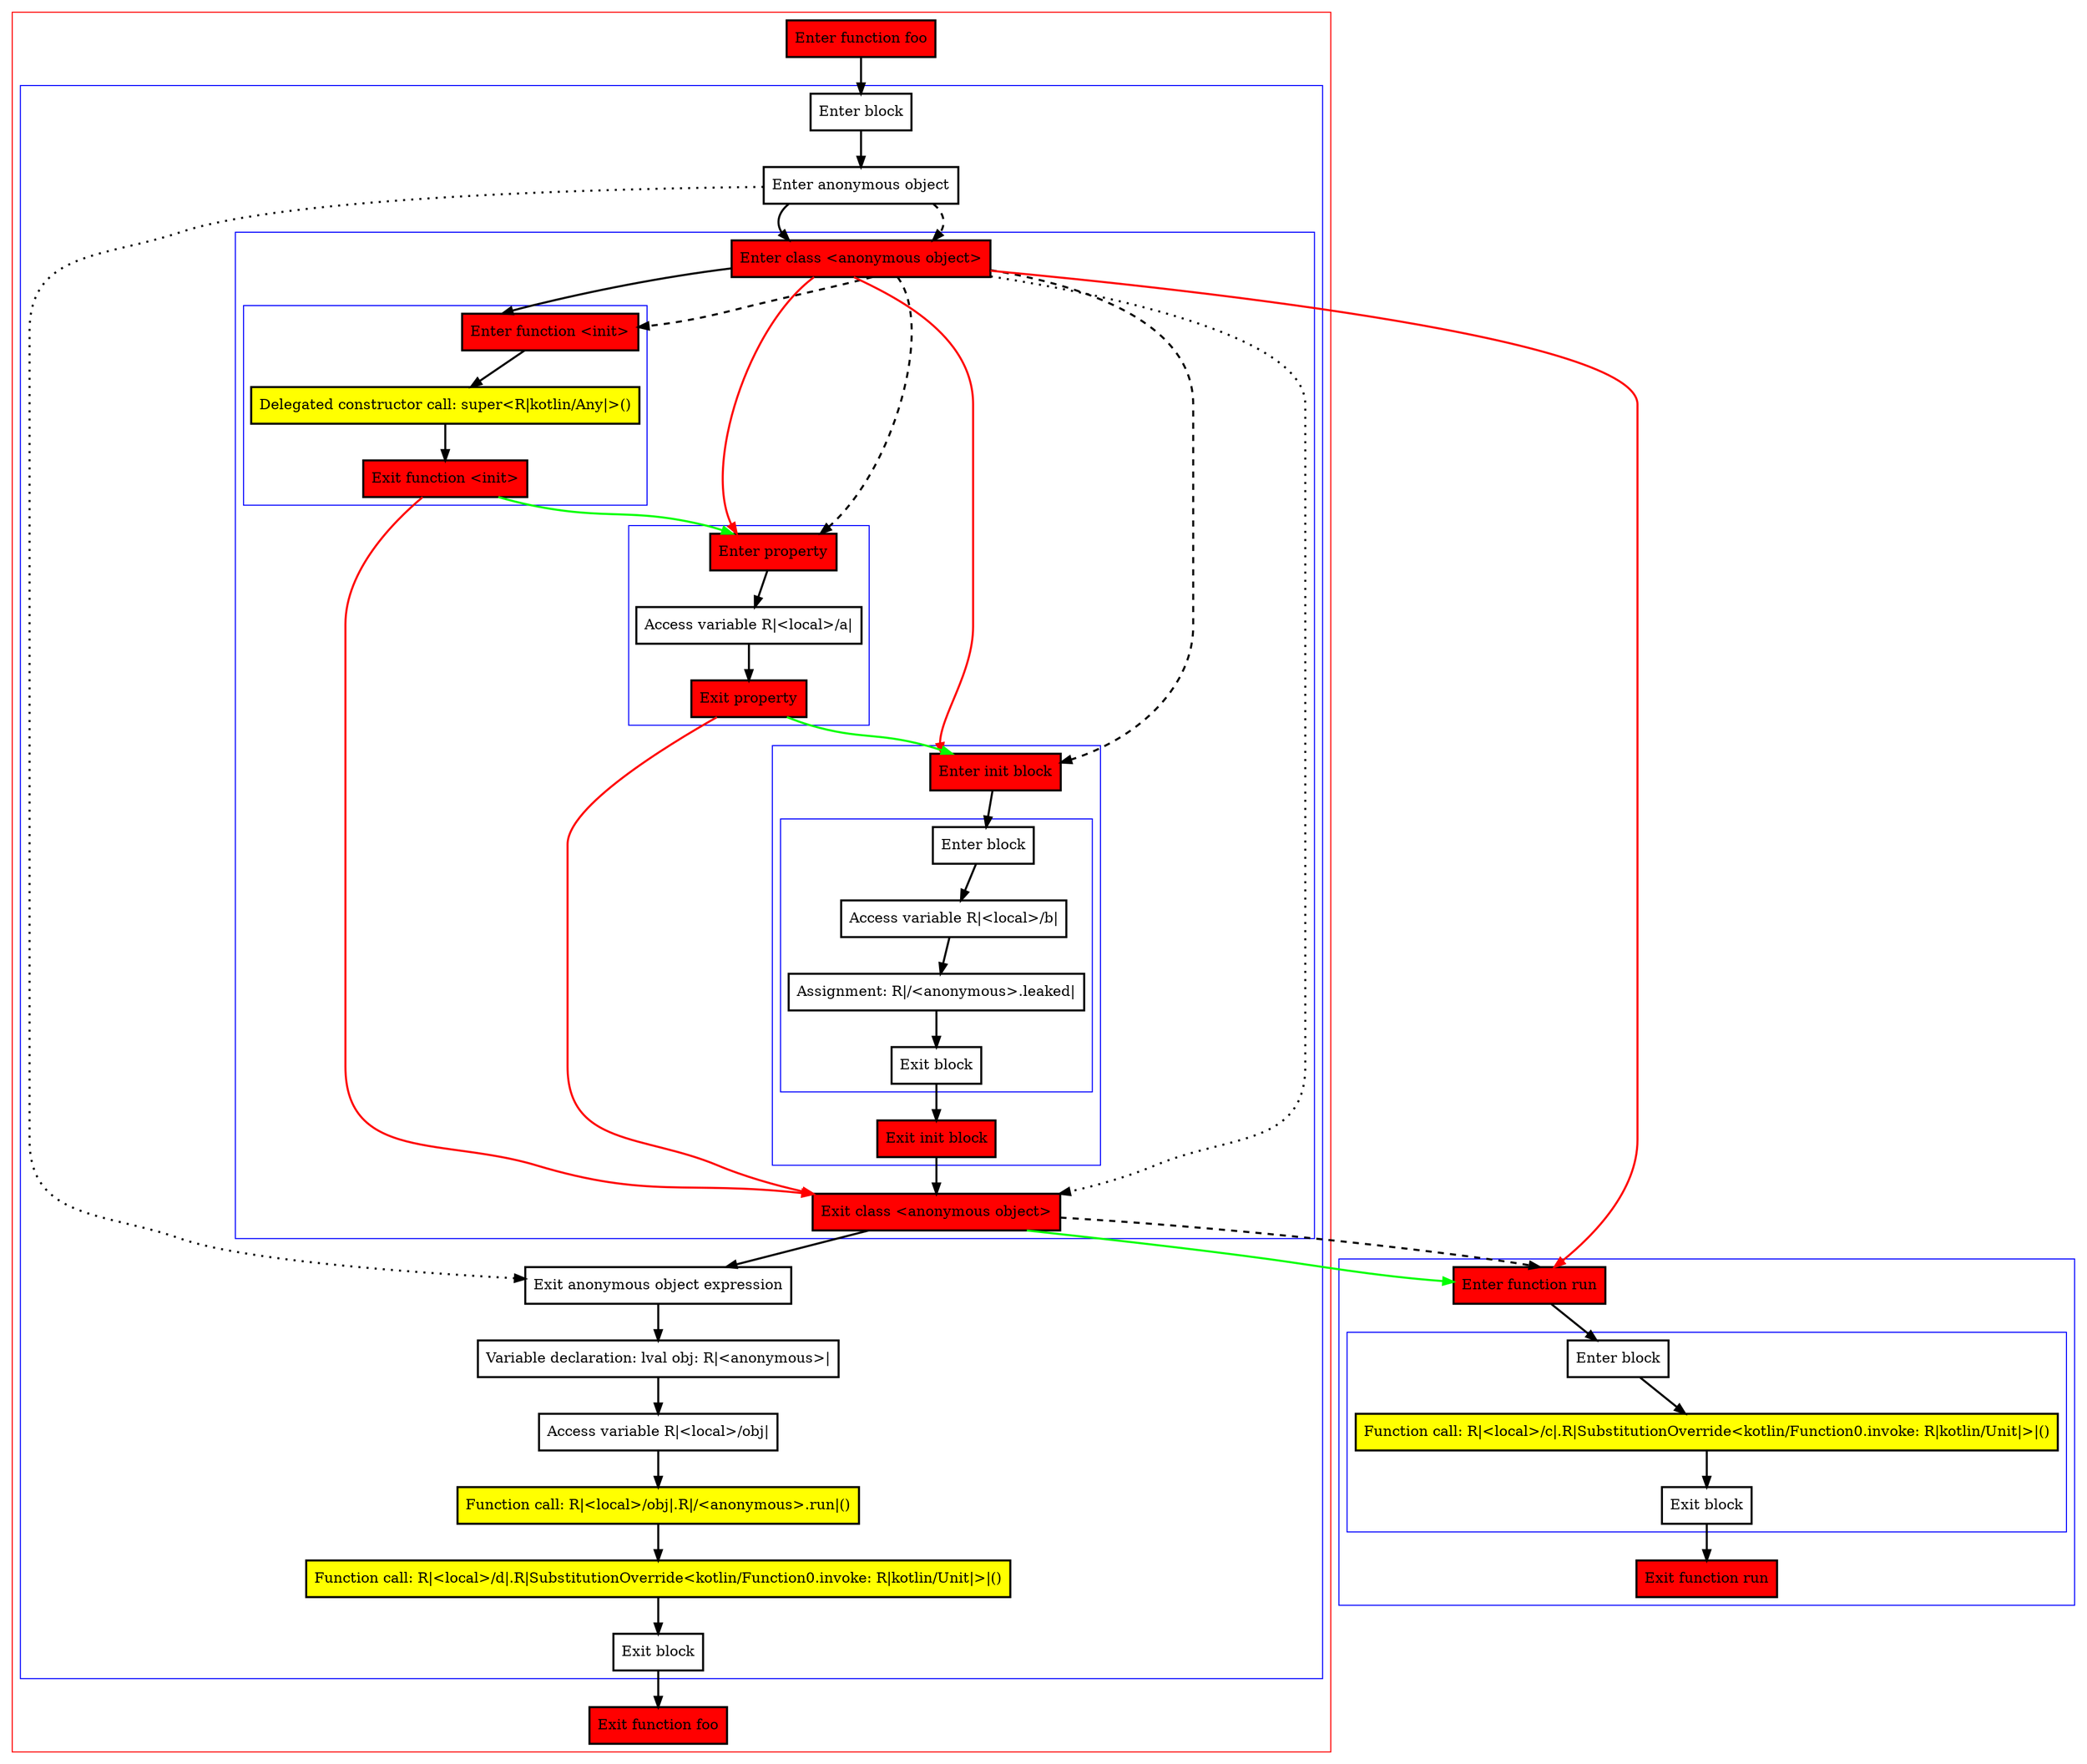 digraph inAnonymousObject_kt {
    graph [nodesep=3]
    node [shape=box penwidth=2]
    edge [penwidth=2]

    subgraph cluster_0 {
        color=red
        0 [label="Enter function foo" style="filled" fillcolor=red];
        subgraph cluster_1 {
            color=blue
            1 [label="Enter block"];
            2 [label="Enter anonymous object"];
            subgraph cluster_2 {
                color=blue
                3 [label="Enter class <anonymous object>" style="filled" fillcolor=red];
                subgraph cluster_3 {
                    color=blue
                    4 [label="Enter function <init>" style="filled" fillcolor=red];
                    5 [label="Delegated constructor call: super<R|kotlin/Any|>()" style="filled" fillcolor=yellow];
                    6 [label="Exit function <init>" style="filled" fillcolor=red];
                }
                subgraph cluster_4 {
                    color=blue
                    7 [label="Enter property" style="filled" fillcolor=red];
                    8 [label="Access variable R|<local>/a|"];
                    9 [label="Exit property" style="filled" fillcolor=red];
                }
                subgraph cluster_5 {
                    color=blue
                    10 [label="Enter init block" style="filled" fillcolor=red];
                    subgraph cluster_6 {
                        color=blue
                        11 [label="Enter block"];
                        12 [label="Access variable R|<local>/b|"];
                        13 [label="Assignment: R|/<anonymous>.leaked|"];
                        14 [label="Exit block"];
                    }
                    15 [label="Exit init block" style="filled" fillcolor=red];
                }
                16 [label="Exit class <anonymous object>" style="filled" fillcolor=red];
            }
            17 [label="Exit anonymous object expression"];
            18 [label="Variable declaration: lval obj: R|<anonymous>|"];
            19 [label="Access variable R|<local>/obj|"];
            20 [label="Function call: R|<local>/obj|.R|/<anonymous>.run|()" style="filled" fillcolor=yellow];
            21 [label="Function call: R|<local>/d|.R|SubstitutionOverride<kotlin/Function0.invoke: R|kotlin/Unit|>|()" style="filled" fillcolor=yellow];
            22 [label="Exit block"];
        }
        23 [label="Exit function foo" style="filled" fillcolor=red];
    }
    subgraph cluster_7 {
        color=blue
        24 [label="Enter function run" style="filled" fillcolor=red];
        subgraph cluster_8 {
            color=blue
            25 [label="Enter block"];
            26 [label="Function call: R|<local>/c|.R|SubstitutionOverride<kotlin/Function0.invoke: R|kotlin/Unit|>|()" style="filled" fillcolor=yellow];
            27 [label="Exit block"];
        }
        28 [label="Exit function run" style="filled" fillcolor=red];
    }
    0 -> {1};
    1 -> {2};
    2 -> {3};
    2 -> {17} [style=dotted];
    2 -> {3} [style=dashed];
    3 -> {4};
    3 -> {7 10 24} [color=red];
    3 -> {16} [style=dotted];
    3 -> {4 7 10} [style=dashed];
    4 -> {5};
    5 -> {6};
    6 -> {7} [color=green];
    6 -> {16} [color=red];
    7 -> {8};
    8 -> {9};
    9 -> {10} [color=green];
    9 -> {16} [color=red];
    10 -> {11};
    11 -> {12};
    12 -> {13};
    13 -> {14};
    14 -> {15};
    15 -> {16};
    16 -> {17};
    16 -> {24} [color=green];
    16 -> {24} [style=dashed];
    17 -> {18};
    18 -> {19};
    19 -> {20};
    20 -> {21};
    21 -> {22};
    22 -> {23};
    24 -> {25};
    25 -> {26};
    26 -> {27};
    27 -> {28};

}
